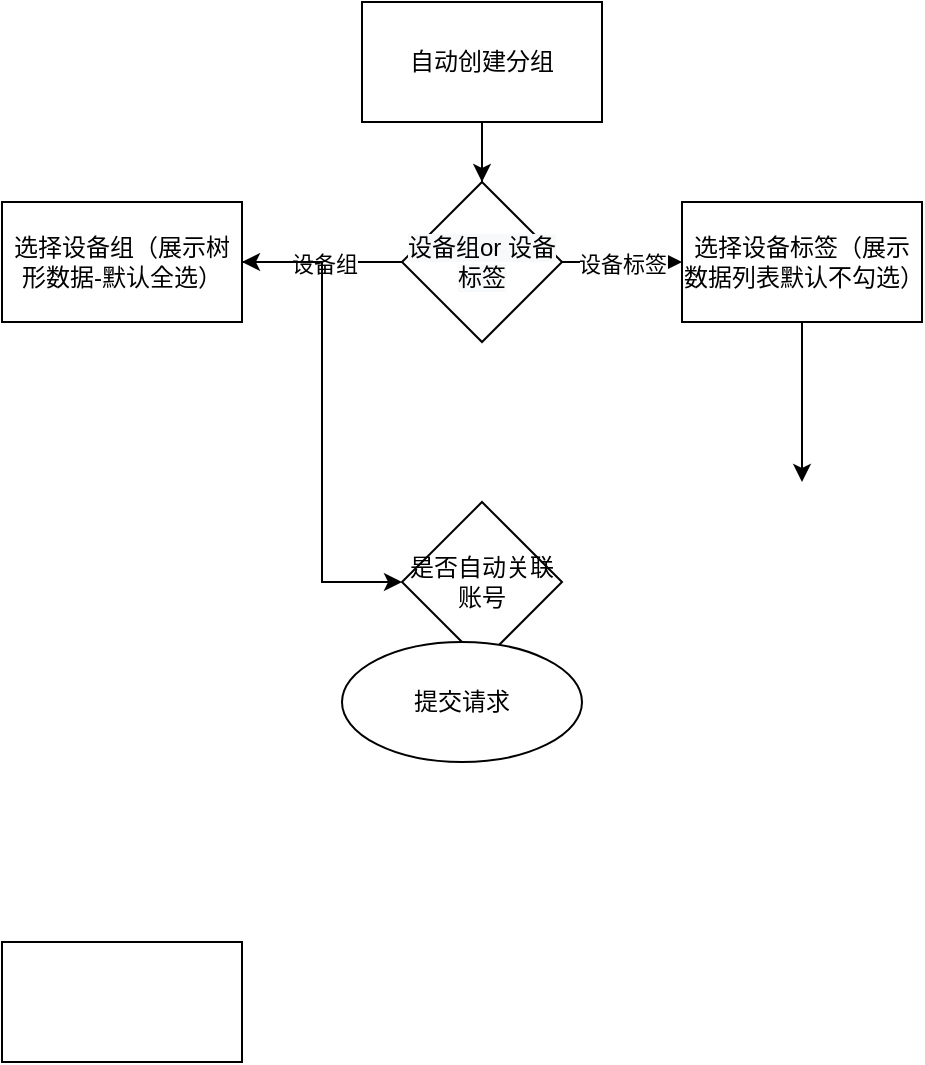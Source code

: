 <mxfile version="20.3.0" type="github">
  <diagram name="Page-1" id="c7558073-3199-34d8-9f00-42111426c3f3">
    <mxGraphModel dx="967" dy="658" grid="1" gridSize="10" guides="1" tooltips="1" connect="1" arrows="1" fold="1" page="1" pageScale="1" pageWidth="826" pageHeight="1169" background="none" math="0" shadow="0">
      <root>
        <mxCell id="0" />
        <mxCell id="1" parent="0" />
        <mxCell id="IQ0Tv9Uqytl6vZnhV53h-100" value="" style="edgeStyle=orthogonalEdgeStyle;rounded=0;orthogonalLoop=1;jettySize=auto;html=1;" edge="1" parent="1" source="IQ0Tv9Uqytl6vZnhV53h-96" target="IQ0Tv9Uqytl6vZnhV53h-99">
          <mxGeometry relative="1" as="geometry" />
        </mxCell>
        <mxCell id="IQ0Tv9Uqytl6vZnhV53h-96" value="&lt;div data-docx-has-block-data=&quot;false&quot; data-page-id=&quot;doxcnM7pbqaBXjtUaZU1UKoyJpI&quot;&gt;&lt;div class=&quot;old-record-id-doxcnCuOMy0giaiuyEFEwobx5dn&quot; style=&quot;&quot;&gt;自动创建分组&lt;/div&gt;&lt;/div&gt;&lt;span class=&quot;lark-record-clipboard&quot; data-lark-record-format=&quot;docx/text&quot; data-lark-record-data=&quot;{&amp;quot;rootId&amp;quot;:&amp;quot;doxcnM7pbqaBXjtUaZU1UKoyJpI&amp;quot;,&amp;quot;text&amp;quot;:{&amp;quot;initialAttributedTexts&amp;quot;:{&amp;quot;text&amp;quot;:{&amp;quot;0&amp;quot;:&amp;quot;自动创建分组&amp;quot;},&amp;quot;attribs&amp;quot;:{&amp;quot;0&amp;quot;:&amp;quot;*0*1+6&amp;quot;}},&amp;quot;apool&amp;quot;:{&amp;quot;numToAttrib&amp;quot;:{&amp;quot;0&amp;quot;:[&amp;quot;author&amp;quot;,&amp;quot;6891952051220119556&amp;quot;],&amp;quot;1&amp;quot;:[&amp;quot;comment-id-7142757756007776258&amp;quot;,&amp;quot;true&amp;quot;]},&amp;quot;nextNum&amp;quot;:2}},&amp;quot;type&amp;quot;:&amp;quot;text&amp;quot;,&amp;quot;referenceRecordMap&amp;quot;:{},&amp;quot;extra&amp;quot;:{&amp;quot;mention_page_title&amp;quot;:{},&amp;quot;external_mention_url&amp;quot;:{}},&amp;quot;isKeepQuoteContainer&amp;quot;:false,&amp;quot;isCut&amp;quot;:false}&quot;&gt;&lt;/span&gt;" style="rounded=0;whiteSpace=wrap;html=1;" vertex="1" parent="1">
          <mxGeometry x="210" y="120" width="120" height="60" as="geometry" />
        </mxCell>
        <mxCell id="IQ0Tv9Uqytl6vZnhV53h-105" value="设备标签" style="edgeStyle=orthogonalEdgeStyle;rounded=0;orthogonalLoop=1;jettySize=auto;html=1;" edge="1" parent="1" source="IQ0Tv9Uqytl6vZnhV53h-99">
          <mxGeometry relative="1" as="geometry">
            <mxPoint x="370" y="250" as="targetPoint" />
          </mxGeometry>
        </mxCell>
        <mxCell id="IQ0Tv9Uqytl6vZnhV53h-118" style="edgeStyle=orthogonalEdgeStyle;rounded=0;orthogonalLoop=1;jettySize=auto;html=1;entryX=1;entryY=0.5;entryDx=0;entryDy=0;" edge="1" parent="1" source="IQ0Tv9Uqytl6vZnhV53h-99" target="IQ0Tv9Uqytl6vZnhV53h-106">
          <mxGeometry relative="1" as="geometry" />
        </mxCell>
        <mxCell id="IQ0Tv9Uqytl6vZnhV53h-119" value="设备组" style="edgeLabel;html=1;align=center;verticalAlign=middle;resizable=0;points=[];" vertex="1" connectable="0" parent="IQ0Tv9Uqytl6vZnhV53h-118">
          <mxGeometry x="-0.025" y="1" relative="1" as="geometry">
            <mxPoint as="offset" />
          </mxGeometry>
        </mxCell>
        <mxCell id="IQ0Tv9Uqytl6vZnhV53h-99" value="&lt;span style=&quot;color: rgb(0, 0, 0); font-family: Helvetica; font-size: 12px; font-style: normal; font-variant-ligatures: normal; font-variant-caps: normal; font-weight: 400; letter-spacing: normal; orphans: 2; text-align: center; text-indent: 0px; text-transform: none; widows: 2; word-spacing: 0px; -webkit-text-stroke-width: 0px; background-color: rgb(248, 249, 250); text-decoration-thickness: initial; text-decoration-style: initial; text-decoration-color: initial; float: none; display: inline !important;&quot;&gt;设备组or 设备标签&lt;/span&gt;" style="rhombus;whiteSpace=wrap;html=1;rounded=0;" vertex="1" parent="1">
          <mxGeometry x="230" y="210" width="80" height="80" as="geometry" />
        </mxCell>
        <mxCell id="IQ0Tv9Uqytl6vZnhV53h-101" value="" style="edgeStyle=orthogonalEdgeStyle;rounded=0;orthogonalLoop=1;jettySize=auto;html=1;endArrow=none;" edge="1" parent="1" source="IQ0Tv9Uqytl6vZnhV53h-96" target="IQ0Tv9Uqytl6vZnhV53h-99">
          <mxGeometry relative="1" as="geometry">
            <mxPoint x="270" y="180" as="sourcePoint" />
            <mxPoint x="270" y="290" as="targetPoint" />
          </mxGeometry>
        </mxCell>
        <mxCell id="IQ0Tv9Uqytl6vZnhV53h-109" value="" style="edgeStyle=orthogonalEdgeStyle;rounded=0;orthogonalLoop=1;jettySize=auto;html=1;" edge="1" parent="1">
          <mxGeometry relative="1" as="geometry">
            <mxPoint x="430" y="280" as="sourcePoint" />
            <mxPoint x="430" y="360" as="targetPoint" />
          </mxGeometry>
        </mxCell>
        <mxCell id="IQ0Tv9Uqytl6vZnhV53h-113" value="" style="edgeStyle=orthogonalEdgeStyle;rounded=0;orthogonalLoop=1;jettySize=auto;html=1;entryX=0;entryY=0.5;entryDx=0;entryDy=0;" edge="1" parent="1" source="IQ0Tv9Uqytl6vZnhV53h-106" target="IQ0Tv9Uqytl6vZnhV53h-112">
          <mxGeometry relative="1" as="geometry">
            <mxPoint x="90" y="430" as="targetPoint" />
          </mxGeometry>
        </mxCell>
        <mxCell id="IQ0Tv9Uqytl6vZnhV53h-106" value="选择设备组（展示树形数据-默认全选）" style="whiteSpace=wrap;html=1;rounded=0;" vertex="1" parent="1">
          <mxGeometry x="30" y="220" width="120" height="60" as="geometry" />
        </mxCell>
        <mxCell id="IQ0Tv9Uqytl6vZnhV53h-117" value="no" style="edgeStyle=orthogonalEdgeStyle;rounded=0;orthogonalLoop=1;jettySize=auto;html=1;" edge="1" parent="1" source="IQ0Tv9Uqytl6vZnhV53h-112" target="IQ0Tv9Uqytl6vZnhV53h-116">
          <mxGeometry relative="1" as="geometry" />
        </mxCell>
        <mxCell id="IQ0Tv9Uqytl6vZnhV53h-112" value="是否自动关联账号" style="rhombus;whiteSpace=wrap;html=1;rounded=0;" vertex="1" parent="1">
          <mxGeometry x="230" y="370" width="80" height="80" as="geometry" />
        </mxCell>
        <mxCell id="IQ0Tv9Uqytl6vZnhV53h-114" value="" style="whiteSpace=wrap;html=1;rounded=0;" vertex="1" parent="1">
          <mxGeometry x="30" y="590" width="120" height="60" as="geometry" />
        </mxCell>
        <mxCell id="IQ0Tv9Uqytl6vZnhV53h-116" value="提交请求" style="ellipse;whiteSpace=wrap;html=1;rounded=0;" vertex="1" parent="1">
          <mxGeometry x="200" y="440" width="120" height="60" as="geometry" />
        </mxCell>
        <mxCell id="IQ0Tv9Uqytl6vZnhV53h-121" value="选择设备标签（展示数据列表默认不勾选）" style="whiteSpace=wrap;html=1;rounded=0;" vertex="1" parent="1">
          <mxGeometry x="370" y="220" width="120" height="60" as="geometry" />
        </mxCell>
      </root>
    </mxGraphModel>
  </diagram>
</mxfile>
